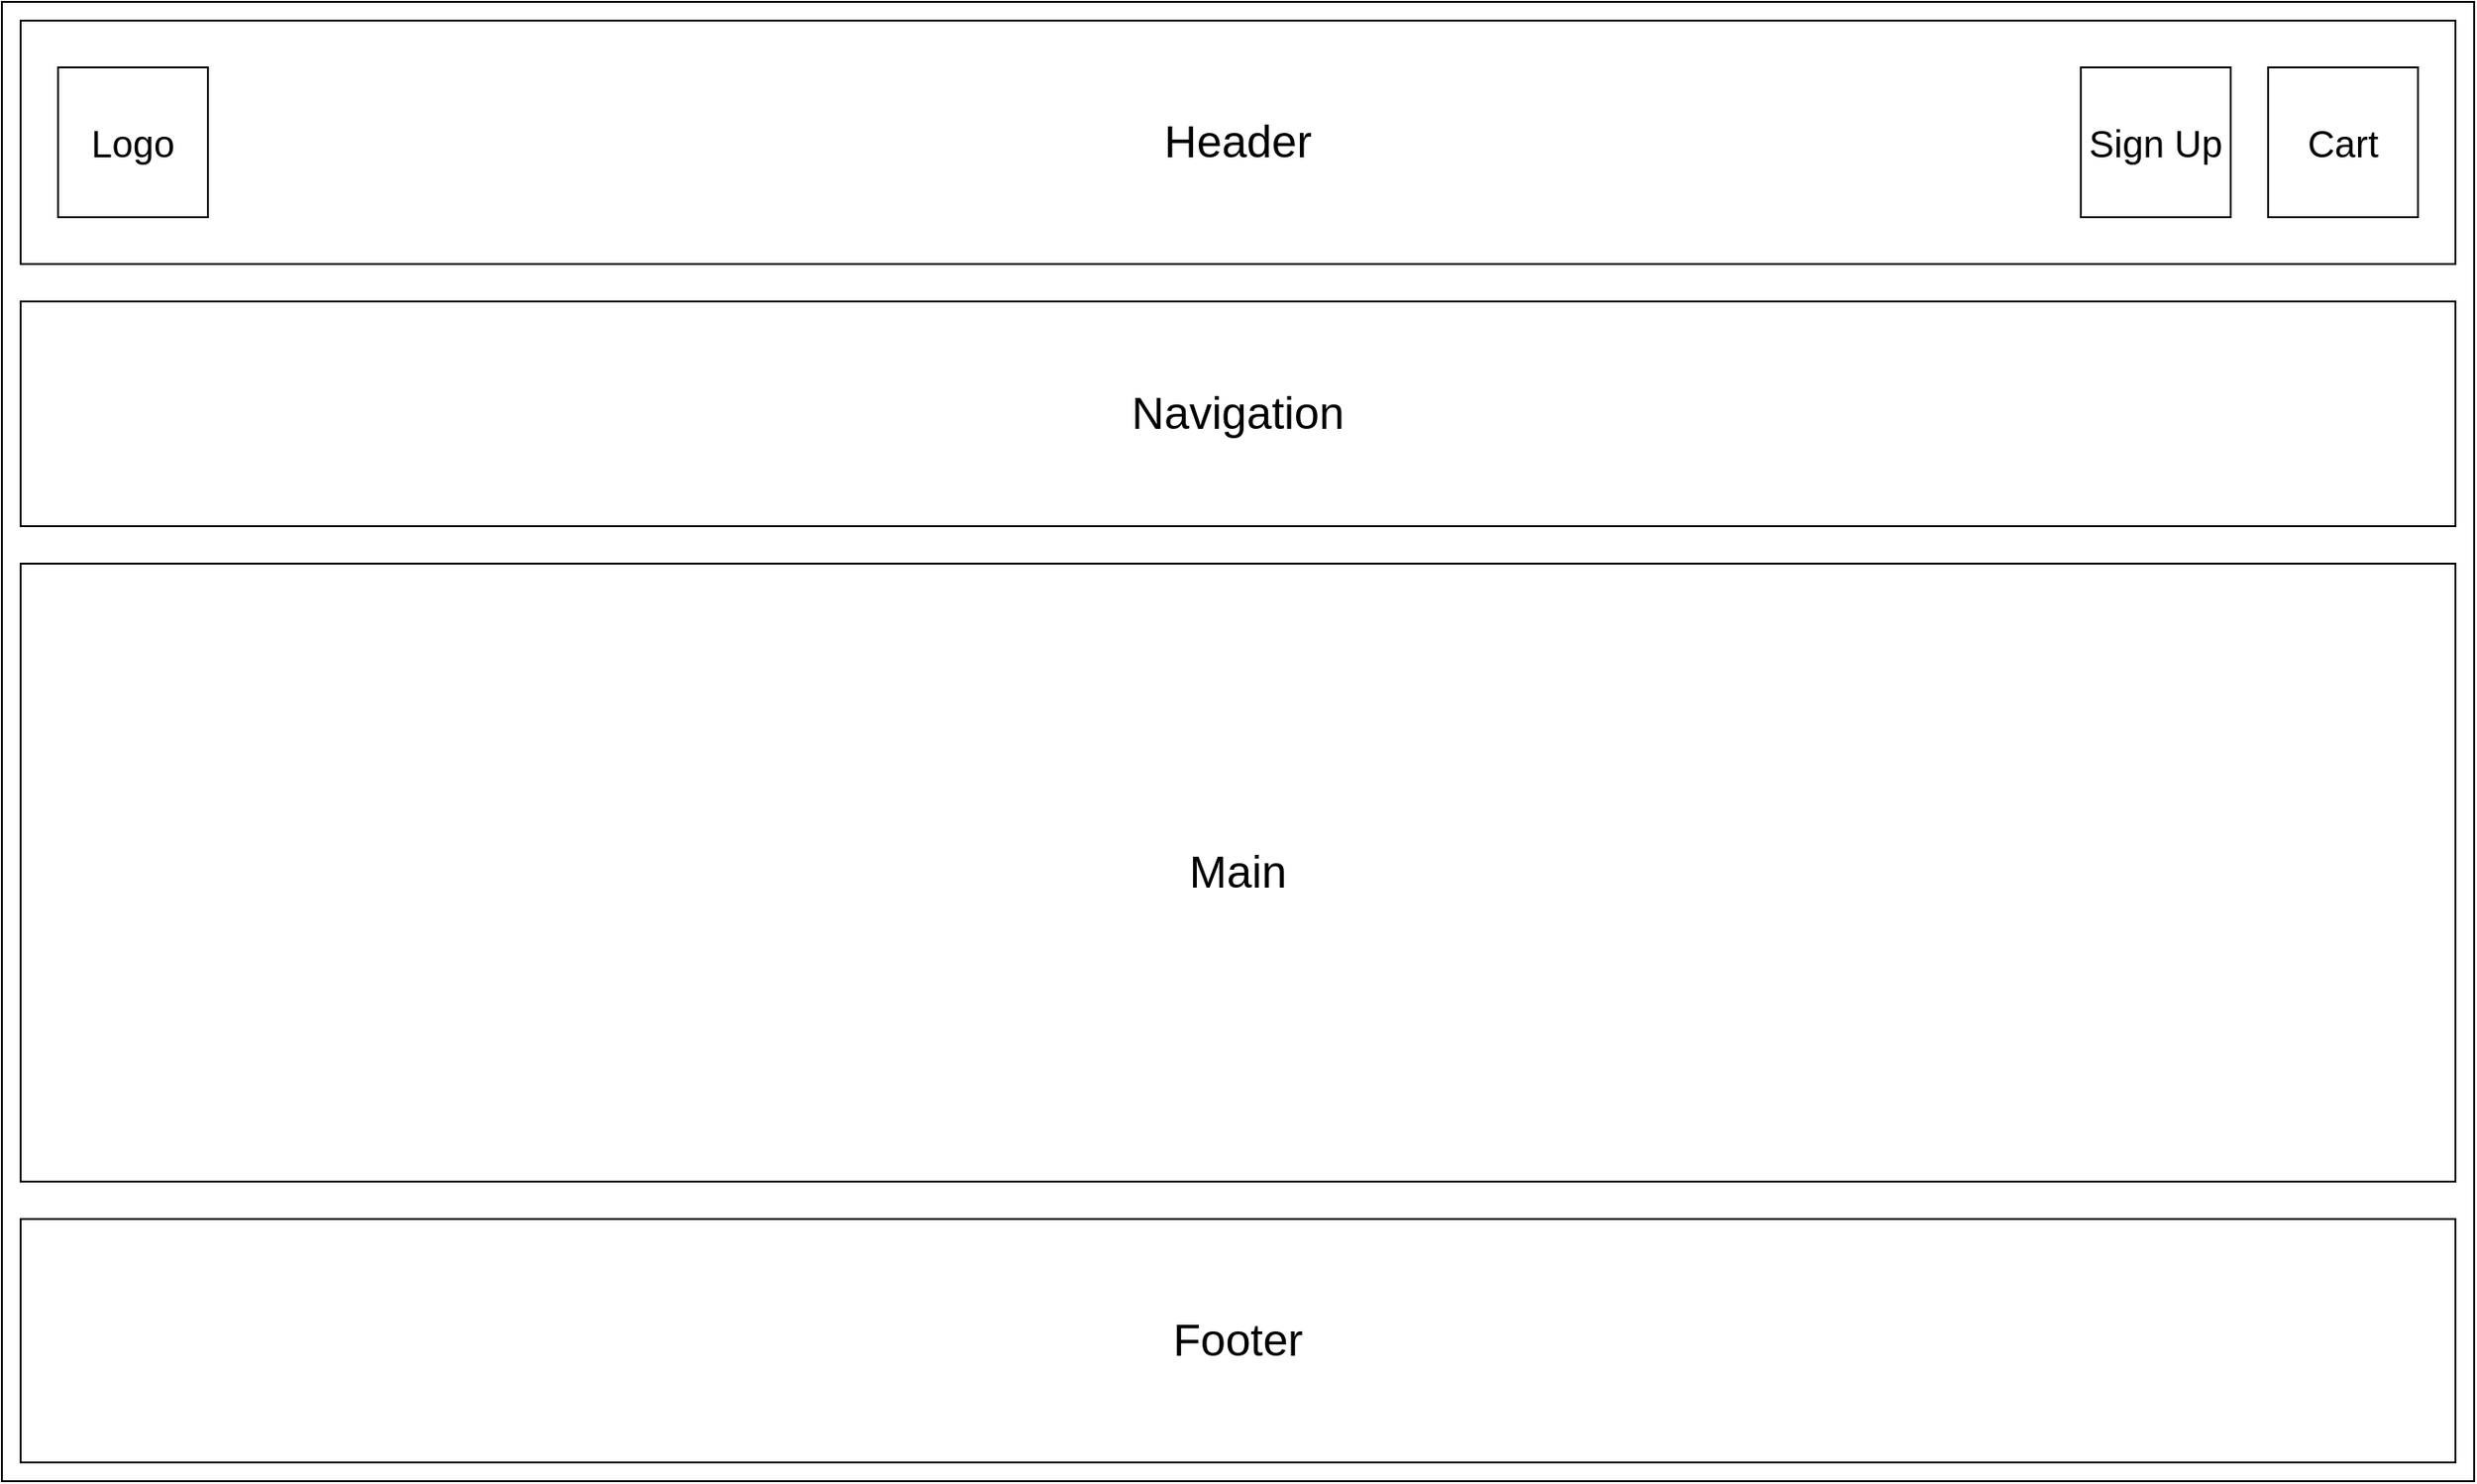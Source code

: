 <mxfile version="21.2.8" type="device" pages="2">
  <diagram name="Wireframe - home page" id="5v4vM-18oPx_iX2RYHD-">
    <mxGraphModel dx="1909" dy="1129" grid="1" gridSize="10" guides="1" tooltips="1" connect="1" arrows="1" fold="1" page="1" pageScale="1" pageWidth="1400" pageHeight="850" math="0" shadow="0">
      <root>
        <mxCell id="0" />
        <mxCell id="1" parent="0" />
        <mxCell id="Pq7hAAymnxmfb0ZzFhIc-2" value="" style="rounded=0;whiteSpace=wrap;html=1;" vertex="1" parent="1">
          <mxGeometry x="40" y="30" width="1320" height="790" as="geometry" />
        </mxCell>
        <mxCell id="Pq7hAAymnxmfb0ZzFhIc-3" value="&lt;font style=&quot;font-size: 24px;&quot;&gt;Header&lt;/font&gt;" style="rounded=0;whiteSpace=wrap;html=1;" vertex="1" parent="1">
          <mxGeometry x="50" y="40" width="1300" height="130" as="geometry" />
        </mxCell>
        <mxCell id="Pq7hAAymnxmfb0ZzFhIc-4" value="&lt;font style=&quot;font-size: 20px;&quot;&gt;Logo&lt;/font&gt;" style="whiteSpace=wrap;html=1;aspect=fixed;" vertex="1" parent="1">
          <mxGeometry x="70" y="65" width="80" height="80" as="geometry" />
        </mxCell>
        <mxCell id="Pq7hAAymnxmfb0ZzFhIc-5" value="&lt;font style=&quot;font-size: 20px;&quot;&gt;Cart&lt;/font&gt;" style="whiteSpace=wrap;html=1;aspect=fixed;" vertex="1" parent="1">
          <mxGeometry x="1250" y="65" width="80" height="80" as="geometry" />
        </mxCell>
        <mxCell id="Pq7hAAymnxmfb0ZzFhIc-6" value="&lt;font style=&quot;font-size: 20px;&quot;&gt;Sign Up&lt;/font&gt;" style="whiteSpace=wrap;html=1;aspect=fixed;" vertex="1" parent="1">
          <mxGeometry x="1150" y="65" width="80" height="80" as="geometry" />
        </mxCell>
        <mxCell id="Pq7hAAymnxmfb0ZzFhIc-7" value="&lt;font style=&quot;font-size: 24px;&quot;&gt;Navigation&lt;/font&gt;" style="rounded=0;whiteSpace=wrap;html=1;" vertex="1" parent="1">
          <mxGeometry x="50" y="190" width="1300" height="120" as="geometry" />
        </mxCell>
        <mxCell id="Pq7hAAymnxmfb0ZzFhIc-8" value="&lt;font style=&quot;font-size: 24px;&quot;&gt;Main&lt;/font&gt;" style="rounded=0;whiteSpace=wrap;html=1;" vertex="1" parent="1">
          <mxGeometry x="50" y="330" width="1300" height="330" as="geometry" />
        </mxCell>
        <mxCell id="Pq7hAAymnxmfb0ZzFhIc-9" value="&lt;font style=&quot;font-size: 24px;&quot;&gt;Footer&lt;/font&gt;" style="rounded=0;whiteSpace=wrap;html=1;" vertex="1" parent="1">
          <mxGeometry x="50" y="680" width="1300" height="130" as="geometry" />
        </mxCell>
      </root>
    </mxGraphModel>
  </diagram>
  <diagram id="h3bKTT4vN6JEBoAWWPd7" name="Site Map">
    <mxGraphModel dx="350" dy="1035" grid="1" gridSize="10" guides="1" tooltips="1" connect="1" arrows="1" fold="1" page="1" pageScale="1" pageWidth="1400" pageHeight="850" math="0" shadow="0">
      <root>
        <mxCell id="0" />
        <mxCell id="1" parent="0" />
        <mxCell id="gtN64KW7r_4PtaNvM5jZ-84" style="edgeStyle=orthogonalEdgeStyle;rounded=0;orthogonalLoop=1;jettySize=auto;html=1;entryX=0.5;entryY=0;entryDx=0;entryDy=0;startArrow=classic;startFill=1;" edge="1" parent="1" source="gtN64KW7r_4PtaNvM5jZ-45" target="gtN64KW7r_4PtaNvM5jZ-57">
          <mxGeometry relative="1" as="geometry" />
        </mxCell>
        <mxCell id="gtN64KW7r_4PtaNvM5jZ-87" style="edgeStyle=orthogonalEdgeStyle;rounded=0;orthogonalLoop=1;jettySize=auto;html=1;entryX=0.5;entryY=0;entryDx=0;entryDy=0;" edge="1" parent="1" source="gtN64KW7r_4PtaNvM5jZ-45" target="gtN64KW7r_4PtaNvM5jZ-72">
          <mxGeometry relative="1" as="geometry" />
        </mxCell>
        <mxCell id="gtN64KW7r_4PtaNvM5jZ-45" value="Sign Up Page" style="rounded=0;whiteSpace=wrap;html=1;" vertex="1" parent="1">
          <mxGeometry x="1910" y="100" width="120" height="150" as="geometry" />
        </mxCell>
        <mxCell id="gtN64KW7r_4PtaNvM5jZ-48" value="Contact Us" style="rounded=0;whiteSpace=wrap;html=1;" vertex="1" parent="1">
          <mxGeometry x="2390" y="340" width="120" height="150" as="geometry" />
        </mxCell>
        <mxCell id="gtN64KW7r_4PtaNvM5jZ-82" style="edgeStyle=orthogonalEdgeStyle;rounded=0;orthogonalLoop=1;jettySize=auto;html=1;entryX=0.5;entryY=0;entryDx=0;entryDy=0;startArrow=classic;startFill=1;" edge="1" parent="1" source="gtN64KW7r_4PtaNvM5jZ-51" target="gtN64KW7r_4PtaNvM5jZ-48">
          <mxGeometry relative="1" as="geometry" />
        </mxCell>
        <mxCell id="gtN64KW7r_4PtaNvM5jZ-88" style="rounded=0;orthogonalLoop=1;jettySize=auto;html=1;exitX=0;exitY=1;exitDx=0;exitDy=0;entryX=1;entryY=0;entryDx=0;entryDy=0;startArrow=classic;startFill=1;" edge="1" parent="1" source="gtN64KW7r_4PtaNvM5jZ-51" target="gtN64KW7r_4PtaNvM5jZ-72">
          <mxGeometry relative="1" as="geometry" />
        </mxCell>
        <mxCell id="gtN64KW7r_4PtaNvM5jZ-51" value="Knitting Page" style="rounded=0;whiteSpace=wrap;html=1;" vertex="1" parent="1">
          <mxGeometry x="2150" y="100" width="120" height="150" as="geometry" />
        </mxCell>
        <mxCell id="gtN64KW7r_4PtaNvM5jZ-80" style="edgeStyle=orthogonalEdgeStyle;rounded=0;orthogonalLoop=1;jettySize=auto;html=1;entryX=0;entryY=0.5;entryDx=0;entryDy=0;" edge="1" parent="1" source="gtN64KW7r_4PtaNvM5jZ-55" target="gtN64KW7r_4PtaNvM5jZ-60">
          <mxGeometry relative="1" as="geometry" />
        </mxCell>
        <mxCell id="gtN64KW7r_4PtaNvM5jZ-85" style="edgeStyle=orthogonalEdgeStyle;rounded=0;orthogonalLoop=1;jettySize=auto;html=1;entryX=0.75;entryY=1;entryDx=0;entryDy=0;" edge="1" parent="1" source="gtN64KW7r_4PtaNvM5jZ-55" target="gtN64KW7r_4PtaNvM5jZ-57">
          <mxGeometry relative="1" as="geometry" />
        </mxCell>
        <mxCell id="gtN64KW7r_4PtaNvM5jZ-89" style="rounded=0;orthogonalLoop=1;jettySize=auto;html=1;exitX=1;exitY=0;exitDx=0;exitDy=0;entryX=0;entryY=1;entryDx=0;entryDy=0;startArrow=classic;startFill=1;" edge="1" parent="1" source="gtN64KW7r_4PtaNvM5jZ-55" target="gtN64KW7r_4PtaNvM5jZ-64">
          <mxGeometry relative="1" as="geometry" />
        </mxCell>
        <mxCell id="gtN64KW7r_4PtaNvM5jZ-92" style="edgeStyle=orthogonalEdgeStyle;rounded=0;orthogonalLoop=1;jettySize=auto;html=1;entryX=0.25;entryY=0;entryDx=0;entryDy=0;startArrow=classic;startFill=1;exitX=0.25;exitY=1;exitDx=0;exitDy=0;" edge="1" parent="1" source="gtN64KW7r_4PtaNvM5jZ-55" target="gtN64KW7r_4PtaNvM5jZ-51">
          <mxGeometry relative="1" as="geometry">
            <Array as="points">
              <mxPoint x="1940" y="770" />
              <mxPoint x="1660" y="770" />
              <mxPoint x="1660" y="80" />
              <mxPoint x="2180" y="80" />
            </Array>
          </mxGeometry>
        </mxCell>
        <mxCell id="gtN64KW7r_4PtaNvM5jZ-94" style="edgeStyle=orthogonalEdgeStyle;rounded=0;orthogonalLoop=1;jettySize=auto;html=1;exitX=0.75;exitY=1;exitDx=0;exitDy=0;entryX=0.75;entryY=1;entryDx=0;entryDy=0;startArrow=classic;startFill=1;" edge="1" parent="1" source="gtN64KW7r_4PtaNvM5jZ-55" target="gtN64KW7r_4PtaNvM5jZ-48">
          <mxGeometry relative="1" as="geometry">
            <Array as="points">
              <mxPoint x="2000" y="810" />
              <mxPoint x="2480" y="810" />
            </Array>
          </mxGeometry>
        </mxCell>
        <mxCell id="gtN64KW7r_4PtaNvM5jZ-55" value="About Us" style="rounded=0;whiteSpace=wrap;html=1;" vertex="1" parent="1">
          <mxGeometry x="1910" y="590" width="120" height="150" as="geometry" />
        </mxCell>
        <mxCell id="gtN64KW7r_4PtaNvM5jZ-57" value="Sign In Page" style="rounded=0;whiteSpace=wrap;html=1;" vertex="1" parent="1">
          <mxGeometry x="1690" y="340" width="120" height="150" as="geometry" />
        </mxCell>
        <mxCell id="gtN64KW7r_4PtaNvM5jZ-81" style="edgeStyle=orthogonalEdgeStyle;rounded=0;orthogonalLoop=1;jettySize=auto;html=1;entryX=0.25;entryY=1;entryDx=0;entryDy=0;startArrow=classic;startFill=1;" edge="1" parent="1" source="gtN64KW7r_4PtaNvM5jZ-60" target="gtN64KW7r_4PtaNvM5jZ-48">
          <mxGeometry relative="1" as="geometry" />
        </mxCell>
        <mxCell id="gtN64KW7r_4PtaNvM5jZ-91" style="edgeStyle=orthogonalEdgeStyle;rounded=0;orthogonalLoop=1;jettySize=auto;html=1;entryX=0.75;entryY=0;entryDx=0;entryDy=0;startArrow=classic;startFill=1;exitX=0.75;exitY=1;exitDx=0;exitDy=0;" edge="1" parent="1" source="gtN64KW7r_4PtaNvM5jZ-60" target="gtN64KW7r_4PtaNvM5jZ-51">
          <mxGeometry relative="1" as="geometry">
            <Array as="points">
              <mxPoint x="2240" y="770" />
              <mxPoint x="2540" y="770" />
              <mxPoint x="2540" y="80" />
              <mxPoint x="2240" y="80" />
            </Array>
          </mxGeometry>
        </mxCell>
        <mxCell id="gtN64KW7r_4PtaNvM5jZ-93" style="edgeStyle=orthogonalEdgeStyle;rounded=0;orthogonalLoop=1;jettySize=auto;html=1;exitX=0.25;exitY=1;exitDx=0;exitDy=0;entryX=0.25;entryY=1;entryDx=0;entryDy=0;" edge="1" parent="1" source="gtN64KW7r_4PtaNvM5jZ-60" target="gtN64KW7r_4PtaNvM5jZ-57">
          <mxGeometry relative="1" as="geometry">
            <Array as="points">
              <mxPoint x="2180" y="790" />
              <mxPoint x="1720" y="790" />
            </Array>
          </mxGeometry>
        </mxCell>
        <mxCell id="gtN64KW7r_4PtaNvM5jZ-60" value="Cart Page" style="rounded=0;whiteSpace=wrap;html=1;" vertex="1" parent="1">
          <mxGeometry x="2150" y="590" width="120" height="150" as="geometry" />
        </mxCell>
        <mxCell id="gtN64KW7r_4PtaNvM5jZ-74" style="edgeStyle=orthogonalEdgeStyle;rounded=0;orthogonalLoop=1;jettySize=auto;html=1;entryX=0;entryY=0.5;entryDx=0;entryDy=0;startArrow=classic;startFill=1;" edge="1" parent="1" source="gtN64KW7r_4PtaNvM5jZ-64" target="gtN64KW7r_4PtaNvM5jZ-48">
          <mxGeometry relative="1" as="geometry" />
        </mxCell>
        <mxCell id="gtN64KW7r_4PtaNvM5jZ-75" style="edgeStyle=orthogonalEdgeStyle;rounded=0;orthogonalLoop=1;jettySize=auto;html=1;entryX=0.5;entryY=0;entryDx=0;entryDy=0;startArrow=classic;startFill=1;" edge="1" parent="1" source="gtN64KW7r_4PtaNvM5jZ-64" target="gtN64KW7r_4PtaNvM5jZ-60">
          <mxGeometry relative="1" as="geometry" />
        </mxCell>
        <mxCell id="gtN64KW7r_4PtaNvM5jZ-77" style="edgeStyle=orthogonalEdgeStyle;rounded=0;orthogonalLoop=1;jettySize=auto;html=1;entryX=0.5;entryY=1;entryDx=0;entryDy=0;startArrow=classic;startFill=1;" edge="1" parent="1" source="gtN64KW7r_4PtaNvM5jZ-64" target="gtN64KW7r_4PtaNvM5jZ-51">
          <mxGeometry relative="1" as="geometry" />
        </mxCell>
        <mxCell id="gtN64KW7r_4PtaNvM5jZ-64" value="Crochet Page" style="rounded=0;whiteSpace=wrap;html=1;" vertex="1" parent="1">
          <mxGeometry x="2150" y="340" width="120" height="150" as="geometry" />
        </mxCell>
        <mxCell id="gtN64KW7r_4PtaNvM5jZ-73" style="edgeStyle=orthogonalEdgeStyle;rounded=0;orthogonalLoop=1;jettySize=auto;html=1;entryX=0;entryY=0.5;entryDx=0;entryDy=0;startArrow=classic;startFill=1;" edge="1" parent="1" source="gtN64KW7r_4PtaNvM5jZ-72" target="gtN64KW7r_4PtaNvM5jZ-64">
          <mxGeometry relative="1" as="geometry" />
        </mxCell>
        <mxCell id="gtN64KW7r_4PtaNvM5jZ-76" style="edgeStyle=orthogonalEdgeStyle;rounded=0;orthogonalLoop=1;jettySize=auto;html=1;entryX=0.5;entryY=0;entryDx=0;entryDy=0;startArrow=classic;startFill=1;" edge="1" parent="1" source="gtN64KW7r_4PtaNvM5jZ-72" target="gtN64KW7r_4PtaNvM5jZ-55">
          <mxGeometry relative="1" as="geometry" />
        </mxCell>
        <mxCell id="gtN64KW7r_4PtaNvM5jZ-79" style="edgeStyle=orthogonalEdgeStyle;rounded=0;orthogonalLoop=1;jettySize=auto;html=1;entryX=1;entryY=0.5;entryDx=0;entryDy=0;startArrow=classic;startFill=1;" edge="1" parent="1" source="gtN64KW7r_4PtaNvM5jZ-72" target="gtN64KW7r_4PtaNvM5jZ-57">
          <mxGeometry relative="1" as="geometry" />
        </mxCell>
        <mxCell id="gtN64KW7r_4PtaNvM5jZ-90" style="rounded=0;orthogonalLoop=1;jettySize=auto;html=1;exitX=1;exitY=1;exitDx=0;exitDy=0;entryX=0;entryY=0;entryDx=0;entryDy=0;startArrow=classic;startFill=1;" edge="1" parent="1" source="gtN64KW7r_4PtaNvM5jZ-72" target="gtN64KW7r_4PtaNvM5jZ-60">
          <mxGeometry relative="1" as="geometry" />
        </mxCell>
        <mxCell id="gtN64KW7r_4PtaNvM5jZ-72" value="Home Page" style="rounded=0;whiteSpace=wrap;html=1;" vertex="1" parent="1">
          <mxGeometry x="1910" y="340" width="120" height="150" as="geometry" />
        </mxCell>
      </root>
    </mxGraphModel>
  </diagram>
</mxfile>
